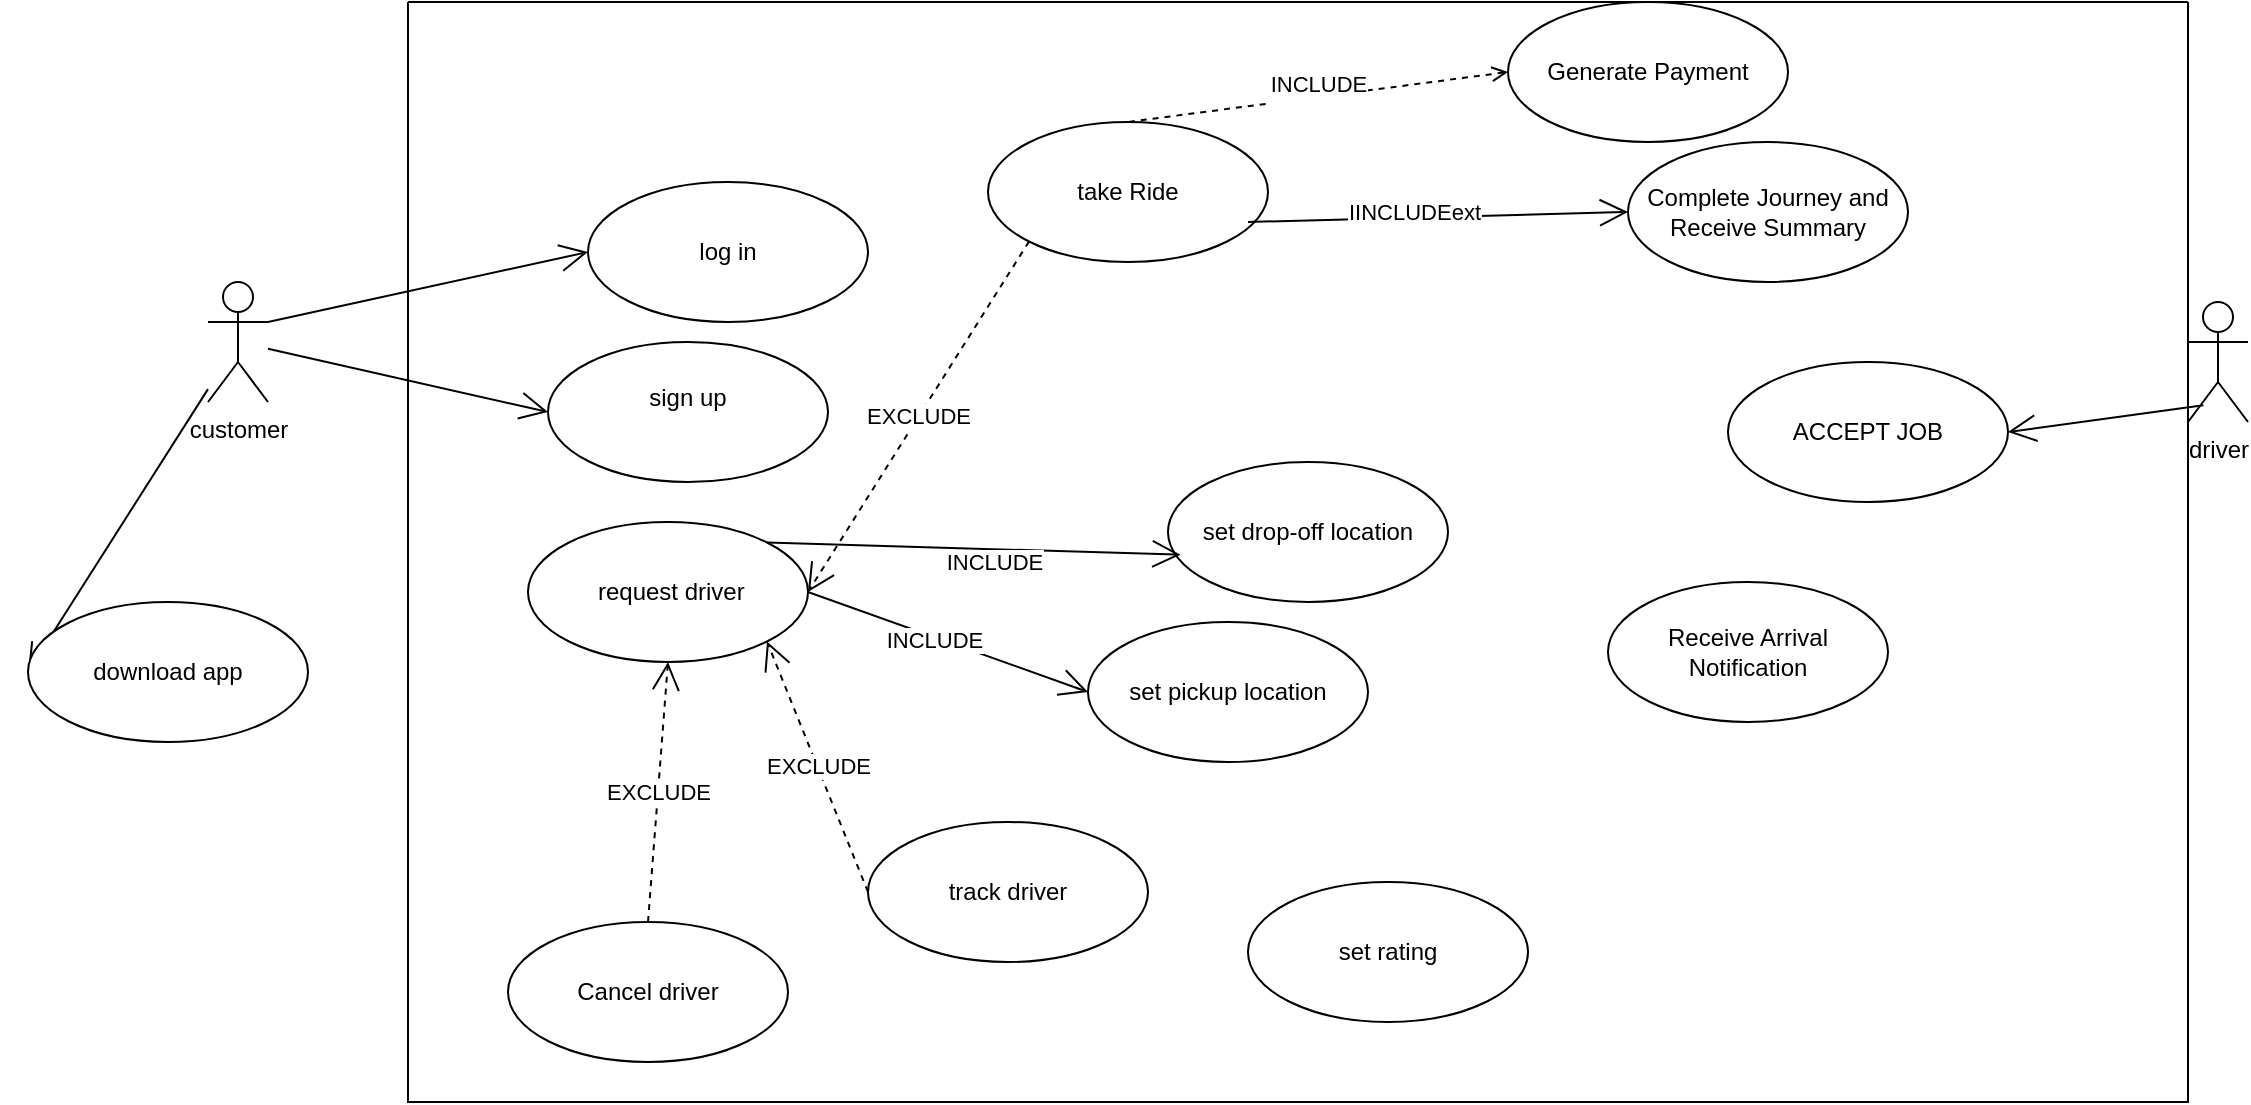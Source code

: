 <mxfile version="24.8.3">
  <diagram name="Page-1" id="QtFeZVa8SbwSXmjbJ-oZ">
    <mxGraphModel dx="1867" dy="1167" grid="1" gridSize="10" guides="1" tooltips="1" connect="1" arrows="1" fold="1" page="0" pageScale="1" pageWidth="827" pageHeight="1169" math="0" shadow="0">
      <root>
        <mxCell id="0" />
        <mxCell id="1" parent="0" />
        <mxCell id="jbZVrCwYxk7uXL3ybgNu-1" value="customer" style="shape=umlActor;verticalLabelPosition=bottom;verticalAlign=top;html=1;outlineConnect=0;" vertex="1" parent="1">
          <mxGeometry x="-130" y="130" width="30" height="60" as="geometry" />
        </mxCell>
        <mxCell id="jbZVrCwYxk7uXL3ybgNu-3" value="driver" style="shape=umlActor;verticalLabelPosition=bottom;verticalAlign=top;html=1;" vertex="1" parent="1">
          <mxGeometry x="860" y="140" width="30" height="60" as="geometry" />
        </mxCell>
        <mxCell id="jbZVrCwYxk7uXL3ybgNu-18" value="" style="swimlane;startSize=0;" vertex="1" parent="1">
          <mxGeometry x="-30" y="-10" width="890" height="550" as="geometry" />
        </mxCell>
        <mxCell id="jbZVrCwYxk7uXL3ybgNu-12" value="Generate Payment" style="ellipse;whiteSpace=wrap;html=1;" vertex="1" parent="jbZVrCwYxk7uXL3ybgNu-18">
          <mxGeometry x="550" width="140" height="70" as="geometry" />
        </mxCell>
        <mxCell id="jbZVrCwYxk7uXL3ybgNu-26" value="track driver" style="ellipse;whiteSpace=wrap;html=1;" vertex="1" parent="jbZVrCwYxk7uXL3ybgNu-18">
          <mxGeometry x="230" y="410" width="140" height="70" as="geometry" />
        </mxCell>
        <mxCell id="jbZVrCwYxk7uXL3ybgNu-27" value="take Ride" style="ellipse;whiteSpace=wrap;html=1;" vertex="1" parent="jbZVrCwYxk7uXL3ybgNu-18">
          <mxGeometry x="290" y="60" width="140" height="70" as="geometry" />
        </mxCell>
        <mxCell id="jbZVrCwYxk7uXL3ybgNu-28" value="Complete Journey and Receive Summary" style="ellipse;whiteSpace=wrap;html=1;" vertex="1" parent="jbZVrCwYxk7uXL3ybgNu-18">
          <mxGeometry x="610" y="70" width="140" height="70" as="geometry" />
        </mxCell>
        <mxCell id="jbZVrCwYxk7uXL3ybgNu-29" value="Receive Arrival Notification" style="ellipse;whiteSpace=wrap;html=1;" vertex="1" parent="jbZVrCwYxk7uXL3ybgNu-18">
          <mxGeometry x="600" y="290" width="140" height="70" as="geometry" />
        </mxCell>
        <mxCell id="jbZVrCwYxk7uXL3ybgNu-2" value="sign up&lt;div&gt;&lt;br&gt;&lt;/div&gt;" style="ellipse;whiteSpace=wrap;html=1;" vertex="1" parent="jbZVrCwYxk7uXL3ybgNu-18">
          <mxGeometry x="70" y="170" width="140" height="70" as="geometry" />
        </mxCell>
        <mxCell id="jbZVrCwYxk7uXL3ybgNu-6" value="log in" style="ellipse;whiteSpace=wrap;html=1;" vertex="1" parent="jbZVrCwYxk7uXL3ybgNu-18">
          <mxGeometry x="90" y="90" width="140" height="70" as="geometry" />
        </mxCell>
        <mxCell id="jbZVrCwYxk7uXL3ybgNu-35" value="&lt;div&gt;INCLUDE&lt;/div&gt;&lt;div&gt;&lt;br&gt;&lt;/div&gt;" style="endArrow=none;endSize=12;dashed=1;html=1;rounded=0;entryX=0.5;entryY=0;entryDx=0;entryDy=0;exitX=0;exitY=0.5;exitDx=0;exitDy=0;startArrow=open;startFill=0;endFill=0;" edge="1" parent="jbZVrCwYxk7uXL3ybgNu-18" source="jbZVrCwYxk7uXL3ybgNu-12" target="jbZVrCwYxk7uXL3ybgNu-27">
          <mxGeometry width="160" relative="1" as="geometry">
            <mxPoint x="270" y="130" as="sourcePoint" />
            <mxPoint x="390" y="140" as="targetPoint" />
          </mxGeometry>
        </mxCell>
        <mxCell id="jbZVrCwYxk7uXL3ybgNu-8" value="&amp;nbsp;request driver" style="ellipse;whiteSpace=wrap;html=1;" vertex="1" parent="jbZVrCwYxk7uXL3ybgNu-18">
          <mxGeometry x="60" y="260" width="140" height="70" as="geometry" />
        </mxCell>
        <mxCell id="jbZVrCwYxk7uXL3ybgNu-9" value="set drop-off location" style="ellipse;whiteSpace=wrap;html=1;" vertex="1" parent="jbZVrCwYxk7uXL3ybgNu-18">
          <mxGeometry x="380" y="230" width="140" height="70" as="geometry" />
        </mxCell>
        <mxCell id="jbZVrCwYxk7uXL3ybgNu-10" value="set pickup location" style="ellipse;whiteSpace=wrap;html=1;" vertex="1" parent="jbZVrCwYxk7uXL3ybgNu-18">
          <mxGeometry x="340" y="310" width="140" height="70" as="geometry" />
        </mxCell>
        <mxCell id="jbZVrCwYxk7uXL3ybgNu-36" value="ACCEPT JOB" style="ellipse;whiteSpace=wrap;html=1;" vertex="1" parent="jbZVrCwYxk7uXL3ybgNu-18">
          <mxGeometry x="660" y="180" width="140" height="70" as="geometry" />
        </mxCell>
        <mxCell id="jbZVrCwYxk7uXL3ybgNu-11" value="set rating" style="ellipse;whiteSpace=wrap;html=1;" vertex="1" parent="jbZVrCwYxk7uXL3ybgNu-18">
          <mxGeometry x="420" y="440" width="140" height="70" as="geometry" />
        </mxCell>
        <mxCell id="jbZVrCwYxk7uXL3ybgNu-39" value="" style="endArrow=open;endFill=1;endSize=12;html=1;rounded=0;entryX=0;entryY=0.5;entryDx=0;entryDy=0;" edge="1" parent="jbZVrCwYxk7uXL3ybgNu-18" target="jbZVrCwYxk7uXL3ybgNu-28">
          <mxGeometry width="160" relative="1" as="geometry">
            <mxPoint x="420" y="110" as="sourcePoint" />
            <mxPoint x="580" y="110" as="targetPoint" />
          </mxGeometry>
        </mxCell>
        <mxCell id="jbZVrCwYxk7uXL3ybgNu-40" value="Text" style="edgeLabel;html=1;align=center;verticalAlign=middle;resizable=0;points=[];" vertex="1" connectable="0" parent="jbZVrCwYxk7uXL3ybgNu-39">
          <mxGeometry x="-0.192" y="4" relative="1" as="geometry">
            <mxPoint as="offset" />
          </mxGeometry>
        </mxCell>
        <mxCell id="jbZVrCwYxk7uXL3ybgNu-45" value="IINCLUDEext" style="edgeLabel;html=1;align=center;verticalAlign=middle;resizable=0;points=[];" vertex="1" connectable="0" parent="jbZVrCwYxk7uXL3ybgNu-39">
          <mxGeometry x="-0.125" y="3" relative="1" as="geometry">
            <mxPoint as="offset" />
          </mxGeometry>
        </mxCell>
        <mxCell id="jbZVrCwYxk7uXL3ybgNu-46" value="Cancel driver" style="ellipse;whiteSpace=wrap;html=1;" vertex="1" parent="jbZVrCwYxk7uXL3ybgNu-18">
          <mxGeometry x="50" y="460" width="140" height="70" as="geometry" />
        </mxCell>
        <mxCell id="jbZVrCwYxk7uXL3ybgNu-52" value="EXCLUDE" style="endArrow=open;endSize=12;dashed=1;html=1;rounded=0;entryX=0.5;entryY=1;entryDx=0;entryDy=0;exitX=0.5;exitY=0;exitDx=0;exitDy=0;" edge="1" parent="jbZVrCwYxk7uXL3ybgNu-18" source="jbZVrCwYxk7uXL3ybgNu-46" target="jbZVrCwYxk7uXL3ybgNu-8">
          <mxGeometry width="160" relative="1" as="geometry">
            <mxPoint x="10" y="420" as="sourcePoint" />
            <mxPoint x="170" y="420" as="targetPoint" />
          </mxGeometry>
        </mxCell>
        <mxCell id="jbZVrCwYxk7uXL3ybgNu-54" value="" style="endArrow=open;endFill=1;endSize=12;html=1;rounded=0;exitX=1;exitY=0.5;exitDx=0;exitDy=0;entryX=0;entryY=0.5;entryDx=0;entryDy=0;" edge="1" parent="jbZVrCwYxk7uXL3ybgNu-18" source="jbZVrCwYxk7uXL3ybgNu-8" target="jbZVrCwYxk7uXL3ybgNu-10">
          <mxGeometry width="160" relative="1" as="geometry">
            <mxPoint x="190" y="290" as="sourcePoint" />
            <mxPoint x="350" y="290" as="targetPoint" />
          </mxGeometry>
        </mxCell>
        <mxCell id="jbZVrCwYxk7uXL3ybgNu-60" value="INCLUDE" style="edgeLabel;html=1;align=center;verticalAlign=middle;resizable=0;points=[];" vertex="1" connectable="0" parent="jbZVrCwYxk7uXL3ybgNu-54">
          <mxGeometry x="-0.098" relative="1" as="geometry">
            <mxPoint y="1" as="offset" />
          </mxGeometry>
        </mxCell>
        <mxCell id="jbZVrCwYxk7uXL3ybgNu-53" value="" style="endArrow=open;endFill=1;endSize=12;html=1;rounded=0;exitX=1;exitY=0;exitDx=0;exitDy=0;entryX=0.045;entryY=0.662;entryDx=0;entryDy=0;entryPerimeter=0;" edge="1" parent="jbZVrCwYxk7uXL3ybgNu-18" source="jbZVrCwYxk7uXL3ybgNu-8" target="jbZVrCwYxk7uXL3ybgNu-9">
          <mxGeometry width="160" relative="1" as="geometry">
            <mxPoint x="220" y="214.17" as="sourcePoint" />
            <mxPoint x="380" y="214.17" as="targetPoint" />
          </mxGeometry>
        </mxCell>
        <mxCell id="jbZVrCwYxk7uXL3ybgNu-59" value="INCLUDE" style="edgeLabel;html=1;align=center;verticalAlign=middle;resizable=0;points=[];" vertex="1" connectable="0" parent="jbZVrCwYxk7uXL3ybgNu-53">
          <mxGeometry x="0.099" y="-6" relative="1" as="geometry">
            <mxPoint as="offset" />
          </mxGeometry>
        </mxCell>
        <mxCell id="jbZVrCwYxk7uXL3ybgNu-56" value="EXCLUDE" style="endArrow=open;endSize=12;dashed=1;html=1;rounded=0;entryX=1;entryY=1;entryDx=0;entryDy=0;exitX=0;exitY=0.5;exitDx=0;exitDy=0;" edge="1" parent="jbZVrCwYxk7uXL3ybgNu-18" source="jbZVrCwYxk7uXL3ybgNu-26" target="jbZVrCwYxk7uXL3ybgNu-8">
          <mxGeometry width="160" relative="1" as="geometry">
            <mxPoint x="180" y="438.33" as="sourcePoint" />
            <mxPoint x="340" y="438.33" as="targetPoint" />
          </mxGeometry>
        </mxCell>
        <mxCell id="jbZVrCwYxk7uXL3ybgNu-57" value="EXCLUDE" style="endArrow=open;endSize=12;dashed=1;html=1;rounded=0;entryX=1;entryY=0.5;entryDx=0;entryDy=0;exitX=0;exitY=1;exitDx=0;exitDy=0;" edge="1" parent="jbZVrCwYxk7uXL3ybgNu-18" source="jbZVrCwYxk7uXL3ybgNu-27" target="jbZVrCwYxk7uXL3ybgNu-8">
          <mxGeometry width="160" relative="1" as="geometry">
            <mxPoint x="250" y="330" as="sourcePoint" />
            <mxPoint x="410" y="330" as="targetPoint" />
          </mxGeometry>
        </mxCell>
        <mxCell id="jbZVrCwYxk7uXL3ybgNu-30" value="" style="endArrow=open;endFill=1;endSize=12;html=1;rounded=0;entryX=0;entryY=0.5;entryDx=0;entryDy=0;" edge="1" parent="1" source="jbZVrCwYxk7uXL3ybgNu-1" target="jbZVrCwYxk7uXL3ybgNu-24">
          <mxGeometry width="160" relative="1" as="geometry">
            <mxPoint x="-100" y="230" as="sourcePoint" />
            <mxPoint x="60" y="230" as="targetPoint" />
          </mxGeometry>
        </mxCell>
        <mxCell id="jbZVrCwYxk7uXL3ybgNu-24" value="download app" style="ellipse;whiteSpace=wrap;html=1;" vertex="1" parent="1">
          <mxGeometry x="-220" y="290" width="140" height="70" as="geometry" />
        </mxCell>
        <mxCell id="jbZVrCwYxk7uXL3ybgNu-33" value="" style="endArrow=open;endFill=1;endSize=12;html=1;rounded=0;entryX=0;entryY=0.5;entryDx=0;entryDy=0;" edge="1" parent="1" source="jbZVrCwYxk7uXL3ybgNu-1" target="jbZVrCwYxk7uXL3ybgNu-2">
          <mxGeometry width="160" relative="1" as="geometry">
            <mxPoint x="-140" y="180" as="sourcePoint" />
            <mxPoint x="20" y="180" as="targetPoint" />
          </mxGeometry>
        </mxCell>
        <mxCell id="jbZVrCwYxk7uXL3ybgNu-34" value="" style="endArrow=open;endFill=1;endSize=12;html=1;rounded=0;exitX=1;exitY=0.333;exitDx=0;exitDy=0;exitPerimeter=0;entryX=0;entryY=0.5;entryDx=0;entryDy=0;" edge="1" parent="1" source="jbZVrCwYxk7uXL3ybgNu-1" target="jbZVrCwYxk7uXL3ybgNu-6">
          <mxGeometry width="160" relative="1" as="geometry">
            <mxPoint x="-140" y="120" as="sourcePoint" />
            <mxPoint x="20" y="120" as="targetPoint" />
          </mxGeometry>
        </mxCell>
        <mxCell id="jbZVrCwYxk7uXL3ybgNu-37" value="" style="endArrow=open;endFill=1;endSize=12;html=1;rounded=0;entryX=1;entryY=0.5;entryDx=0;entryDy=0;exitX=0.256;exitY=0.861;exitDx=0;exitDy=0;exitPerimeter=0;" edge="1" parent="1" source="jbZVrCwYxk7uXL3ybgNu-3" target="jbZVrCwYxk7uXL3ybgNu-36">
          <mxGeometry width="160" relative="1" as="geometry">
            <mxPoint x="620" y="280" as="sourcePoint" />
            <mxPoint x="780" y="280" as="targetPoint" />
          </mxGeometry>
        </mxCell>
      </root>
    </mxGraphModel>
  </diagram>
</mxfile>
